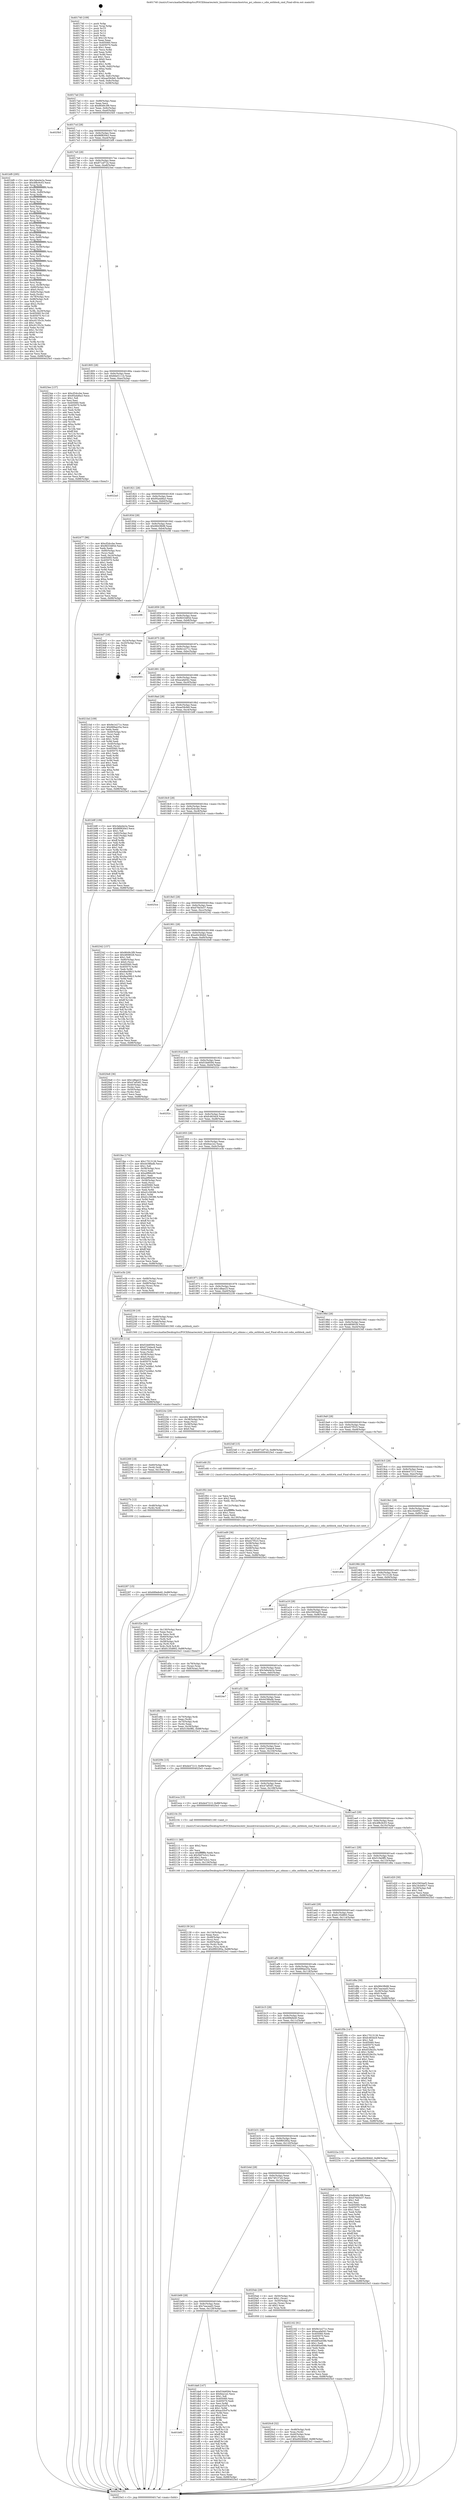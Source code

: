 digraph "0x401740" {
  label = "0x401740 (/mnt/c/Users/mathe/Desktop/tcc/POCII/binaries/extr_linuxdriversmmchostrtsx_pci_sdmmc.c_sdio_extblock_cmd_Final-ollvm.out::main(0))"
  labelloc = "t"
  node[shape=record]

  Entry [label="",width=0.3,height=0.3,shape=circle,fillcolor=black,style=filled]
  "0x4017ad" [label="{
     0x4017ad [32]\l
     | [instrs]\l
     &nbsp;&nbsp;0x4017ad \<+6\>: mov -0x88(%rbp),%eax\l
     &nbsp;&nbsp;0x4017b3 \<+2\>: mov %eax,%ecx\l
     &nbsp;&nbsp;0x4017b5 \<+6\>: sub $0x8649c3f9,%ecx\l
     &nbsp;&nbsp;0x4017bb \<+6\>: mov %eax,-0x9c(%rbp)\l
     &nbsp;&nbsp;0x4017c1 \<+6\>: mov %ecx,-0xa0(%rbp)\l
     &nbsp;&nbsp;0x4017c7 \<+6\>: je 00000000004025b5 \<main+0xe75\>\l
  }"]
  "0x4025b5" [label="{
     0x4025b5\l
  }", style=dashed]
  "0x4017cd" [label="{
     0x4017cd [28]\l
     | [instrs]\l
     &nbsp;&nbsp;0x4017cd \<+5\>: jmp 00000000004017d2 \<main+0x92\>\l
     &nbsp;&nbsp;0x4017d2 \<+6\>: mov -0x9c(%rbp),%eax\l
     &nbsp;&nbsp;0x4017d8 \<+5\>: sub $0x86f830e3,%eax\l
     &nbsp;&nbsp;0x4017dd \<+6\>: mov %eax,-0xa4(%rbp)\l
     &nbsp;&nbsp;0x4017e3 \<+6\>: je 0000000000401bf9 \<main+0x4b9\>\l
  }"]
  Exit [label="",width=0.3,height=0.3,shape=circle,fillcolor=black,style=filled,peripheries=2]
  "0x401bf9" [label="{
     0x401bf9 [295]\l
     | [instrs]\l
     &nbsp;&nbsp;0x401bf9 \<+5\>: mov $0x3abe4e2a,%eax\l
     &nbsp;&nbsp;0x401bfe \<+5\>: mov $0x4f8c9c03,%ecx\l
     &nbsp;&nbsp;0x401c03 \<+3\>: mov %rsp,%rdx\l
     &nbsp;&nbsp;0x401c06 \<+4\>: add $0xfffffffffffffff0,%rdx\l
     &nbsp;&nbsp;0x401c0a \<+3\>: mov %rdx,%rsp\l
     &nbsp;&nbsp;0x401c0d \<+4\>: mov %rdx,-0x80(%rbp)\l
     &nbsp;&nbsp;0x401c11 \<+3\>: mov %rsp,%rdx\l
     &nbsp;&nbsp;0x401c14 \<+4\>: add $0xfffffffffffffff0,%rdx\l
     &nbsp;&nbsp;0x401c18 \<+3\>: mov %rdx,%rsp\l
     &nbsp;&nbsp;0x401c1b \<+3\>: mov %rsp,%rsi\l
     &nbsp;&nbsp;0x401c1e \<+4\>: add $0xfffffffffffffff0,%rsi\l
     &nbsp;&nbsp;0x401c22 \<+3\>: mov %rsi,%rsp\l
     &nbsp;&nbsp;0x401c25 \<+4\>: mov %rsi,-0x78(%rbp)\l
     &nbsp;&nbsp;0x401c29 \<+3\>: mov %rsp,%rsi\l
     &nbsp;&nbsp;0x401c2c \<+4\>: add $0xfffffffffffffff0,%rsi\l
     &nbsp;&nbsp;0x401c30 \<+3\>: mov %rsi,%rsp\l
     &nbsp;&nbsp;0x401c33 \<+4\>: mov %rsi,-0x70(%rbp)\l
     &nbsp;&nbsp;0x401c37 \<+3\>: mov %rsp,%rsi\l
     &nbsp;&nbsp;0x401c3a \<+4\>: add $0xfffffffffffffff0,%rsi\l
     &nbsp;&nbsp;0x401c3e \<+3\>: mov %rsi,%rsp\l
     &nbsp;&nbsp;0x401c41 \<+4\>: mov %rsi,-0x68(%rbp)\l
     &nbsp;&nbsp;0x401c45 \<+3\>: mov %rsp,%rsi\l
     &nbsp;&nbsp;0x401c48 \<+4\>: add $0xfffffffffffffff0,%rsi\l
     &nbsp;&nbsp;0x401c4c \<+3\>: mov %rsi,%rsp\l
     &nbsp;&nbsp;0x401c4f \<+4\>: mov %rsi,-0x60(%rbp)\l
     &nbsp;&nbsp;0x401c53 \<+3\>: mov %rsp,%rsi\l
     &nbsp;&nbsp;0x401c56 \<+4\>: add $0xfffffffffffffff0,%rsi\l
     &nbsp;&nbsp;0x401c5a \<+3\>: mov %rsi,%rsp\l
     &nbsp;&nbsp;0x401c5d \<+4\>: mov %rsi,-0x58(%rbp)\l
     &nbsp;&nbsp;0x401c61 \<+3\>: mov %rsp,%rsi\l
     &nbsp;&nbsp;0x401c64 \<+4\>: add $0xfffffffffffffff0,%rsi\l
     &nbsp;&nbsp;0x401c68 \<+3\>: mov %rsi,%rsp\l
     &nbsp;&nbsp;0x401c6b \<+4\>: mov %rsi,-0x50(%rbp)\l
     &nbsp;&nbsp;0x401c6f \<+3\>: mov %rsp,%rsi\l
     &nbsp;&nbsp;0x401c72 \<+4\>: add $0xfffffffffffffff0,%rsi\l
     &nbsp;&nbsp;0x401c76 \<+3\>: mov %rsi,%rsp\l
     &nbsp;&nbsp;0x401c79 \<+4\>: mov %rsi,-0x48(%rbp)\l
     &nbsp;&nbsp;0x401c7d \<+3\>: mov %rsp,%rsi\l
     &nbsp;&nbsp;0x401c80 \<+4\>: add $0xfffffffffffffff0,%rsi\l
     &nbsp;&nbsp;0x401c84 \<+3\>: mov %rsi,%rsp\l
     &nbsp;&nbsp;0x401c87 \<+4\>: mov %rsi,-0x40(%rbp)\l
     &nbsp;&nbsp;0x401c8b \<+3\>: mov %rsp,%rsi\l
     &nbsp;&nbsp;0x401c8e \<+4\>: add $0xfffffffffffffff0,%rsi\l
     &nbsp;&nbsp;0x401c92 \<+3\>: mov %rsi,%rsp\l
     &nbsp;&nbsp;0x401c95 \<+4\>: mov %rsi,-0x38(%rbp)\l
     &nbsp;&nbsp;0x401c99 \<+4\>: mov -0x80(%rbp),%rsi\l
     &nbsp;&nbsp;0x401c9d \<+6\>: movl $0x0,(%rsi)\l
     &nbsp;&nbsp;0x401ca3 \<+6\>: mov -0x8c(%rbp),%edi\l
     &nbsp;&nbsp;0x401ca9 \<+2\>: mov %edi,(%rdx)\l
     &nbsp;&nbsp;0x401cab \<+4\>: mov -0x78(%rbp),%rsi\l
     &nbsp;&nbsp;0x401caf \<+7\>: mov -0x98(%rbp),%r8\l
     &nbsp;&nbsp;0x401cb6 \<+3\>: mov %r8,(%rsi)\l
     &nbsp;&nbsp;0x401cb9 \<+3\>: cmpl $0x2,(%rdx)\l
     &nbsp;&nbsp;0x401cbc \<+4\>: setne %r9b\l
     &nbsp;&nbsp;0x401cc0 \<+4\>: and $0x1,%r9b\l
     &nbsp;&nbsp;0x401cc4 \<+4\>: mov %r9b,-0x29(%rbp)\l
     &nbsp;&nbsp;0x401cc8 \<+8\>: mov 0x405060,%r10d\l
     &nbsp;&nbsp;0x401cd0 \<+8\>: mov 0x405070,%r11d\l
     &nbsp;&nbsp;0x401cd8 \<+3\>: mov %r10d,%ebx\l
     &nbsp;&nbsp;0x401cdb \<+6\>: add $0xc6135c3c,%ebx\l
     &nbsp;&nbsp;0x401ce1 \<+3\>: sub $0x1,%ebx\l
     &nbsp;&nbsp;0x401ce4 \<+6\>: sub $0xc6135c3c,%ebx\l
     &nbsp;&nbsp;0x401cea \<+4\>: imul %ebx,%r10d\l
     &nbsp;&nbsp;0x401cee \<+4\>: and $0x1,%r10d\l
     &nbsp;&nbsp;0x401cf2 \<+4\>: cmp $0x0,%r10d\l
     &nbsp;&nbsp;0x401cf6 \<+4\>: sete %r9b\l
     &nbsp;&nbsp;0x401cfa \<+4\>: cmp $0xa,%r11d\l
     &nbsp;&nbsp;0x401cfe \<+4\>: setl %r14b\l
     &nbsp;&nbsp;0x401d02 \<+3\>: mov %r9b,%r15b\l
     &nbsp;&nbsp;0x401d05 \<+3\>: and %r14b,%r15b\l
     &nbsp;&nbsp;0x401d08 \<+3\>: xor %r14b,%r9b\l
     &nbsp;&nbsp;0x401d0b \<+3\>: or %r9b,%r15b\l
     &nbsp;&nbsp;0x401d0e \<+4\>: test $0x1,%r15b\l
     &nbsp;&nbsp;0x401d12 \<+3\>: cmovne %ecx,%eax\l
     &nbsp;&nbsp;0x401d15 \<+6\>: mov %eax,-0x88(%rbp)\l
     &nbsp;&nbsp;0x401d1b \<+5\>: jmp 00000000004025e3 \<main+0xea3\>\l
  }"]
  "0x4017e9" [label="{
     0x4017e9 [28]\l
     | [instrs]\l
     &nbsp;&nbsp;0x4017e9 \<+5\>: jmp 00000000004017ee \<main+0xae\>\l
     &nbsp;&nbsp;0x4017ee \<+6\>: mov -0x9c(%rbp),%eax\l
     &nbsp;&nbsp;0x4017f4 \<+5\>: sub $0x871ef71b,%eax\l
     &nbsp;&nbsp;0x4017f9 \<+6\>: mov %eax,-0xa8(%rbp)\l
     &nbsp;&nbsp;0x4017ff \<+6\>: je 00000000004023ee \<main+0xcae\>\l
  }"]
  "0x402287" [label="{
     0x402287 [15]\l
     | [instrs]\l
     &nbsp;&nbsp;0x402287 \<+10\>: movl $0x689efe40,-0x88(%rbp)\l
     &nbsp;&nbsp;0x402291 \<+5\>: jmp 00000000004025e3 \<main+0xea3\>\l
  }"]
  "0x4023ee" [label="{
     0x4023ee [137]\l
     | [instrs]\l
     &nbsp;&nbsp;0x4023ee \<+5\>: mov $0xcf2dccbe,%eax\l
     &nbsp;&nbsp;0x4023f3 \<+5\>: mov $0x95a4d6a3,%ecx\l
     &nbsp;&nbsp;0x4023f8 \<+2\>: mov $0x1,%dl\l
     &nbsp;&nbsp;0x4023fa \<+2\>: xor %esi,%esi\l
     &nbsp;&nbsp;0x4023fc \<+7\>: mov 0x405060,%edi\l
     &nbsp;&nbsp;0x402403 \<+8\>: mov 0x405070,%r8d\l
     &nbsp;&nbsp;0x40240b \<+3\>: sub $0x1,%esi\l
     &nbsp;&nbsp;0x40240e \<+3\>: mov %edi,%r9d\l
     &nbsp;&nbsp;0x402411 \<+3\>: add %esi,%r9d\l
     &nbsp;&nbsp;0x402414 \<+4\>: imul %r9d,%edi\l
     &nbsp;&nbsp;0x402418 \<+3\>: and $0x1,%edi\l
     &nbsp;&nbsp;0x40241b \<+3\>: cmp $0x0,%edi\l
     &nbsp;&nbsp;0x40241e \<+4\>: sete %r10b\l
     &nbsp;&nbsp;0x402422 \<+4\>: cmp $0xa,%r8d\l
     &nbsp;&nbsp;0x402426 \<+4\>: setl %r11b\l
     &nbsp;&nbsp;0x40242a \<+3\>: mov %r10b,%bl\l
     &nbsp;&nbsp;0x40242d \<+3\>: xor $0xff,%bl\l
     &nbsp;&nbsp;0x402430 \<+3\>: mov %r11b,%r14b\l
     &nbsp;&nbsp;0x402433 \<+4\>: xor $0xff,%r14b\l
     &nbsp;&nbsp;0x402437 \<+3\>: xor $0x1,%dl\l
     &nbsp;&nbsp;0x40243a \<+3\>: mov %bl,%r15b\l
     &nbsp;&nbsp;0x40243d \<+4\>: and $0xff,%r15b\l
     &nbsp;&nbsp;0x402441 \<+3\>: and %dl,%r10b\l
     &nbsp;&nbsp;0x402444 \<+3\>: mov %r14b,%r12b\l
     &nbsp;&nbsp;0x402447 \<+4\>: and $0xff,%r12b\l
     &nbsp;&nbsp;0x40244b \<+3\>: and %dl,%r11b\l
     &nbsp;&nbsp;0x40244e \<+3\>: or %r10b,%r15b\l
     &nbsp;&nbsp;0x402451 \<+3\>: or %r11b,%r12b\l
     &nbsp;&nbsp;0x402454 \<+3\>: xor %r12b,%r15b\l
     &nbsp;&nbsp;0x402457 \<+3\>: or %r14b,%bl\l
     &nbsp;&nbsp;0x40245a \<+3\>: xor $0xff,%bl\l
     &nbsp;&nbsp;0x40245d \<+3\>: or $0x1,%dl\l
     &nbsp;&nbsp;0x402460 \<+2\>: and %dl,%bl\l
     &nbsp;&nbsp;0x402462 \<+3\>: or %bl,%r15b\l
     &nbsp;&nbsp;0x402465 \<+4\>: test $0x1,%r15b\l
     &nbsp;&nbsp;0x402469 \<+3\>: cmovne %ecx,%eax\l
     &nbsp;&nbsp;0x40246c \<+6\>: mov %eax,-0x88(%rbp)\l
     &nbsp;&nbsp;0x402472 \<+5\>: jmp 00000000004025e3 \<main+0xea3\>\l
  }"]
  "0x401805" [label="{
     0x401805 [28]\l
     | [instrs]\l
     &nbsp;&nbsp;0x401805 \<+5\>: jmp 000000000040180a \<main+0xca\>\l
     &nbsp;&nbsp;0x40180a \<+6\>: mov -0x9c(%rbp),%eax\l
     &nbsp;&nbsp;0x401810 \<+5\>: sub $0x8de5111b,%eax\l
     &nbsp;&nbsp;0x401815 \<+6\>: mov %eax,-0xac(%rbp)\l
     &nbsp;&nbsp;0x40181b \<+6\>: je 00000000004022a5 \<main+0xb65\>\l
  }"]
  "0x40227b" [label="{
     0x40227b [12]\l
     | [instrs]\l
     &nbsp;&nbsp;0x40227b \<+4\>: mov -0x48(%rbp),%rdi\l
     &nbsp;&nbsp;0x40227f \<+3\>: mov (%rdi),%rdi\l
     &nbsp;&nbsp;0x402282 \<+5\>: call 0000000000401030 \<free@plt\>\l
     | [calls]\l
     &nbsp;&nbsp;0x401030 \{1\} (unknown)\l
  }"]
  "0x4022a5" [label="{
     0x4022a5\l
  }", style=dashed]
  "0x401821" [label="{
     0x401821 [28]\l
     | [instrs]\l
     &nbsp;&nbsp;0x401821 \<+5\>: jmp 0000000000401826 \<main+0xe6\>\l
     &nbsp;&nbsp;0x401826 \<+6\>: mov -0x9c(%rbp),%eax\l
     &nbsp;&nbsp;0x40182c \<+5\>: sub $0x95a4d6a3,%eax\l
     &nbsp;&nbsp;0x401831 \<+6\>: mov %eax,-0xb0(%rbp)\l
     &nbsp;&nbsp;0x401837 \<+6\>: je 0000000000402477 \<main+0xd37\>\l
  }"]
  "0x402269" [label="{
     0x402269 [18]\l
     | [instrs]\l
     &nbsp;&nbsp;0x402269 \<+4\>: mov -0x60(%rbp),%rdi\l
     &nbsp;&nbsp;0x40226d \<+3\>: mov (%rdi),%rdi\l
     &nbsp;&nbsp;0x402270 \<+6\>: mov %eax,-0x138(%rbp)\l
     &nbsp;&nbsp;0x402276 \<+5\>: call 0000000000401030 \<free@plt\>\l
     | [calls]\l
     &nbsp;&nbsp;0x401030 \{1\} (unknown)\l
  }"]
  "0x402477" [label="{
     0x402477 [96]\l
     | [instrs]\l
     &nbsp;&nbsp;0x402477 \<+5\>: mov $0xcf2dccbe,%eax\l
     &nbsp;&nbsp;0x40247c \<+5\>: mov $0x9b53485d,%ecx\l
     &nbsp;&nbsp;0x402481 \<+2\>: xor %edx,%edx\l
     &nbsp;&nbsp;0x402483 \<+4\>: mov -0x80(%rbp),%rsi\l
     &nbsp;&nbsp;0x402487 \<+2\>: mov (%rsi),%edi\l
     &nbsp;&nbsp;0x402489 \<+3\>: mov %edi,-0x24(%rbp)\l
     &nbsp;&nbsp;0x40248c \<+7\>: mov 0x405060,%edi\l
     &nbsp;&nbsp;0x402493 \<+8\>: mov 0x405070,%r8d\l
     &nbsp;&nbsp;0x40249b \<+3\>: sub $0x1,%edx\l
     &nbsp;&nbsp;0x40249e \<+3\>: mov %edi,%r9d\l
     &nbsp;&nbsp;0x4024a1 \<+3\>: add %edx,%r9d\l
     &nbsp;&nbsp;0x4024a4 \<+4\>: imul %r9d,%edi\l
     &nbsp;&nbsp;0x4024a8 \<+3\>: and $0x1,%edi\l
     &nbsp;&nbsp;0x4024ab \<+3\>: cmp $0x0,%edi\l
     &nbsp;&nbsp;0x4024ae \<+4\>: sete %r10b\l
     &nbsp;&nbsp;0x4024b2 \<+4\>: cmp $0xa,%r8d\l
     &nbsp;&nbsp;0x4024b6 \<+4\>: setl %r11b\l
     &nbsp;&nbsp;0x4024ba \<+3\>: mov %r10b,%bl\l
     &nbsp;&nbsp;0x4024bd \<+3\>: and %r11b,%bl\l
     &nbsp;&nbsp;0x4024c0 \<+3\>: xor %r11b,%r10b\l
     &nbsp;&nbsp;0x4024c3 \<+3\>: or %r10b,%bl\l
     &nbsp;&nbsp;0x4024c6 \<+3\>: test $0x1,%bl\l
     &nbsp;&nbsp;0x4024c9 \<+3\>: cmovne %ecx,%eax\l
     &nbsp;&nbsp;0x4024cc \<+6\>: mov %eax,-0x88(%rbp)\l
     &nbsp;&nbsp;0x4024d2 \<+5\>: jmp 00000000004025e3 \<main+0xea3\>\l
  }"]
  "0x40183d" [label="{
     0x40183d [28]\l
     | [instrs]\l
     &nbsp;&nbsp;0x40183d \<+5\>: jmp 0000000000401842 \<main+0x102\>\l
     &nbsp;&nbsp;0x401842 \<+6\>: mov -0x9c(%rbp),%eax\l
     &nbsp;&nbsp;0x401848 \<+5\>: sub $0x9843fb98,%eax\l
     &nbsp;&nbsp;0x40184d \<+6\>: mov %eax,-0xb4(%rbp)\l
     &nbsp;&nbsp;0x401853 \<+6\>: je 0000000000402296 \<main+0xb56\>\l
  }"]
  "0x40224c" [label="{
     0x40224c [29]\l
     | [instrs]\l
     &nbsp;&nbsp;0x40224c \<+10\>: movabs $0x4030b6,%rdi\l
     &nbsp;&nbsp;0x402256 \<+4\>: mov -0x38(%rbp),%rsi\l
     &nbsp;&nbsp;0x40225a \<+2\>: mov %eax,(%rsi)\l
     &nbsp;&nbsp;0x40225c \<+4\>: mov -0x38(%rbp),%rsi\l
     &nbsp;&nbsp;0x402260 \<+2\>: mov (%rsi),%esi\l
     &nbsp;&nbsp;0x402262 \<+2\>: mov $0x0,%al\l
     &nbsp;&nbsp;0x402264 \<+5\>: call 0000000000401040 \<printf@plt\>\l
     | [calls]\l
     &nbsp;&nbsp;0x401040 \{1\} (unknown)\l
  }"]
  "0x402296" [label="{
     0x402296\l
  }", style=dashed]
  "0x401859" [label="{
     0x401859 [28]\l
     | [instrs]\l
     &nbsp;&nbsp;0x401859 \<+5\>: jmp 000000000040185e \<main+0x11e\>\l
     &nbsp;&nbsp;0x40185e \<+6\>: mov -0x9c(%rbp),%eax\l
     &nbsp;&nbsp;0x401864 \<+5\>: sub $0x9b53485d,%eax\l
     &nbsp;&nbsp;0x401869 \<+6\>: mov %eax,-0xb8(%rbp)\l
     &nbsp;&nbsp;0x40186f \<+6\>: je 00000000004024d7 \<main+0xd97\>\l
  }"]
  "0x402139" [label="{
     0x402139 [41]\l
     | [instrs]\l
     &nbsp;&nbsp;0x402139 \<+6\>: mov -0x134(%rbp),%ecx\l
     &nbsp;&nbsp;0x40213f \<+3\>: imul %eax,%ecx\l
     &nbsp;&nbsp;0x402142 \<+4\>: mov -0x48(%rbp),%rsi\l
     &nbsp;&nbsp;0x402146 \<+3\>: mov (%rsi),%rsi\l
     &nbsp;&nbsp;0x402149 \<+4\>: mov -0x40(%rbp),%rdi\l
     &nbsp;&nbsp;0x40214d \<+3\>: movslq (%rdi),%rdi\l
     &nbsp;&nbsp;0x402150 \<+3\>: mov %ecx,(%rsi,%rdi,4)\l
     &nbsp;&nbsp;0x402153 \<+10\>: movl $0x6f60285a,-0x88(%rbp)\l
     &nbsp;&nbsp;0x40215d \<+5\>: jmp 00000000004025e3 \<main+0xea3\>\l
  }"]
  "0x4024d7" [label="{
     0x4024d7 [16]\l
     | [instrs]\l
     &nbsp;&nbsp;0x4024d7 \<+3\>: mov -0x24(%rbp),%eax\l
     &nbsp;&nbsp;0x4024da \<+4\>: lea -0x20(%rbp),%rsp\l
     &nbsp;&nbsp;0x4024de \<+1\>: pop %rbx\l
     &nbsp;&nbsp;0x4024df \<+2\>: pop %r12\l
     &nbsp;&nbsp;0x4024e1 \<+2\>: pop %r14\l
     &nbsp;&nbsp;0x4024e3 \<+2\>: pop %r15\l
     &nbsp;&nbsp;0x4024e5 \<+1\>: pop %rbp\l
     &nbsp;&nbsp;0x4024e6 \<+1\>: ret\l
  }"]
  "0x401875" [label="{
     0x401875 [28]\l
     | [instrs]\l
     &nbsp;&nbsp;0x401875 \<+5\>: jmp 000000000040187a \<main+0x13a\>\l
     &nbsp;&nbsp;0x40187a \<+6\>: mov -0x9c(%rbp),%eax\l
     &nbsp;&nbsp;0x401880 \<+5\>: sub $0x9e1e271c,%eax\l
     &nbsp;&nbsp;0x401885 \<+6\>: mov %eax,-0xbc(%rbp)\l
     &nbsp;&nbsp;0x40188b \<+6\>: je 0000000000402593 \<main+0xe53\>\l
  }"]
  "0x402111" [label="{
     0x402111 [40]\l
     | [instrs]\l
     &nbsp;&nbsp;0x402111 \<+5\>: mov $0x2,%ecx\l
     &nbsp;&nbsp;0x402116 \<+1\>: cltd\l
     &nbsp;&nbsp;0x402117 \<+2\>: idiv %ecx\l
     &nbsp;&nbsp;0x402119 \<+6\>: imul $0xfffffffe,%edx,%ecx\l
     &nbsp;&nbsp;0x40211f \<+6\>: sub $0x5b07e3c2,%ecx\l
     &nbsp;&nbsp;0x402125 \<+3\>: add $0x1,%ecx\l
     &nbsp;&nbsp;0x402128 \<+6\>: add $0x5b07e3c2,%ecx\l
     &nbsp;&nbsp;0x40212e \<+6\>: mov %ecx,-0x134(%rbp)\l
     &nbsp;&nbsp;0x402134 \<+5\>: call 0000000000401160 \<next_i\>\l
     | [calls]\l
     &nbsp;&nbsp;0x401160 \{1\} (/mnt/c/Users/mathe/Desktop/tcc/POCII/binaries/extr_linuxdriversmmchostrtsx_pci_sdmmc.c_sdio_extblock_cmd_Final-ollvm.out::next_i)\l
  }"]
  "0x402593" [label="{
     0x402593\l
  }", style=dashed]
  "0x401891" [label="{
     0x401891 [28]\l
     | [instrs]\l
     &nbsp;&nbsp;0x401891 \<+5\>: jmp 0000000000401896 \<main+0x156\>\l
     &nbsp;&nbsp;0x401896 \<+6\>: mov -0x9c(%rbp),%eax\l
     &nbsp;&nbsp;0x40189c \<+5\>: sub $0xacafa042,%eax\l
     &nbsp;&nbsp;0x4018a1 \<+6\>: mov %eax,-0xc0(%rbp)\l
     &nbsp;&nbsp;0x4018a7 \<+6\>: je 00000000004021bd \<main+0xa7d\>\l
  }"]
  "0x4020c8" [label="{
     0x4020c8 [32]\l
     | [instrs]\l
     &nbsp;&nbsp;0x4020c8 \<+4\>: mov -0x48(%rbp),%rdi\l
     &nbsp;&nbsp;0x4020cc \<+3\>: mov %rax,(%rdi)\l
     &nbsp;&nbsp;0x4020cf \<+4\>: mov -0x40(%rbp),%rax\l
     &nbsp;&nbsp;0x4020d3 \<+6\>: movl $0x0,(%rax)\l
     &nbsp;&nbsp;0x4020d9 \<+10\>: movl $0xe94384b0,-0x88(%rbp)\l
     &nbsp;&nbsp;0x4020e3 \<+5\>: jmp 00000000004025e3 \<main+0xea3\>\l
  }"]
  "0x4021bd" [label="{
     0x4021bd [109]\l
     | [instrs]\l
     &nbsp;&nbsp;0x4021bd \<+5\>: mov $0x9e1e271c,%eax\l
     &nbsp;&nbsp;0x4021c2 \<+5\>: mov $0x689ae25a,%ecx\l
     &nbsp;&nbsp;0x4021c7 \<+2\>: xor %edx,%edx\l
     &nbsp;&nbsp;0x4021c9 \<+4\>: mov -0x40(%rbp),%rsi\l
     &nbsp;&nbsp;0x4021cd \<+2\>: mov (%rsi),%edi\l
     &nbsp;&nbsp;0x4021cf \<+3\>: mov %edx,%r8d\l
     &nbsp;&nbsp;0x4021d2 \<+4\>: sub $0x1,%r8d\l
     &nbsp;&nbsp;0x4021d6 \<+3\>: sub %r8d,%edi\l
     &nbsp;&nbsp;0x4021d9 \<+4\>: mov -0x40(%rbp),%rsi\l
     &nbsp;&nbsp;0x4021dd \<+2\>: mov %edi,(%rsi)\l
     &nbsp;&nbsp;0x4021df \<+7\>: mov 0x405060,%edi\l
     &nbsp;&nbsp;0x4021e6 \<+8\>: mov 0x405070,%r8d\l
     &nbsp;&nbsp;0x4021ee \<+3\>: sub $0x1,%edx\l
     &nbsp;&nbsp;0x4021f1 \<+3\>: mov %edi,%r9d\l
     &nbsp;&nbsp;0x4021f4 \<+3\>: add %edx,%r9d\l
     &nbsp;&nbsp;0x4021f7 \<+4\>: imul %r9d,%edi\l
     &nbsp;&nbsp;0x4021fb \<+3\>: and $0x1,%edi\l
     &nbsp;&nbsp;0x4021fe \<+3\>: cmp $0x0,%edi\l
     &nbsp;&nbsp;0x402201 \<+4\>: sete %r10b\l
     &nbsp;&nbsp;0x402205 \<+4\>: cmp $0xa,%r8d\l
     &nbsp;&nbsp;0x402209 \<+4\>: setl %r11b\l
     &nbsp;&nbsp;0x40220d \<+3\>: mov %r10b,%bl\l
     &nbsp;&nbsp;0x402210 \<+3\>: and %r11b,%bl\l
     &nbsp;&nbsp;0x402213 \<+3\>: xor %r11b,%r10b\l
     &nbsp;&nbsp;0x402216 \<+3\>: or %r10b,%bl\l
     &nbsp;&nbsp;0x402219 \<+3\>: test $0x1,%bl\l
     &nbsp;&nbsp;0x40221c \<+3\>: cmovne %ecx,%eax\l
     &nbsp;&nbsp;0x40221f \<+6\>: mov %eax,-0x88(%rbp)\l
     &nbsp;&nbsp;0x402225 \<+5\>: jmp 00000000004025e3 \<main+0xea3\>\l
  }"]
  "0x4018ad" [label="{
     0x4018ad [28]\l
     | [instrs]\l
     &nbsp;&nbsp;0x4018ad \<+5\>: jmp 00000000004018b2 \<main+0x172\>\l
     &nbsp;&nbsp;0x4018b2 \<+6\>: mov -0x9c(%rbp),%eax\l
     &nbsp;&nbsp;0x4018b8 \<+5\>: sub $0xae59cfe9,%eax\l
     &nbsp;&nbsp;0x4018bd \<+6\>: mov %eax,-0xc4(%rbp)\l
     &nbsp;&nbsp;0x4018c3 \<+6\>: je 0000000000401b8f \<main+0x44f\>\l
  }"]
  "0x401f2e" [label="{
     0x401f2e [45]\l
     | [instrs]\l
     &nbsp;&nbsp;0x401f2e \<+6\>: mov -0x130(%rbp),%ecx\l
     &nbsp;&nbsp;0x401f34 \<+3\>: imul %eax,%ecx\l
     &nbsp;&nbsp;0x401f37 \<+3\>: movslq %ecx,%rdi\l
     &nbsp;&nbsp;0x401f3a \<+4\>: mov -0x60(%rbp),%r8\l
     &nbsp;&nbsp;0x401f3e \<+3\>: mov (%r8),%r8\l
     &nbsp;&nbsp;0x401f41 \<+4\>: mov -0x58(%rbp),%r9\l
     &nbsp;&nbsp;0x401f45 \<+3\>: movslq (%r9),%r9\l
     &nbsp;&nbsp;0x401f48 \<+4\>: mov %rdi,(%r8,%r9,8)\l
     &nbsp;&nbsp;0x401f4c \<+10\>: movl $0x6135d893,-0x88(%rbp)\l
     &nbsp;&nbsp;0x401f56 \<+5\>: jmp 00000000004025e3 \<main+0xea3\>\l
  }"]
  "0x401b8f" [label="{
     0x401b8f [106]\l
     | [instrs]\l
     &nbsp;&nbsp;0x401b8f \<+5\>: mov $0x3abe4e2a,%eax\l
     &nbsp;&nbsp;0x401b94 \<+5\>: mov $0x86f830e3,%ecx\l
     &nbsp;&nbsp;0x401b99 \<+2\>: mov $0x1,%dl\l
     &nbsp;&nbsp;0x401b9b \<+7\>: mov -0x82(%rbp),%sil\l
     &nbsp;&nbsp;0x401ba2 \<+7\>: mov -0x81(%rbp),%dil\l
     &nbsp;&nbsp;0x401ba9 \<+3\>: mov %sil,%r8b\l
     &nbsp;&nbsp;0x401bac \<+4\>: xor $0xff,%r8b\l
     &nbsp;&nbsp;0x401bb0 \<+3\>: mov %dil,%r9b\l
     &nbsp;&nbsp;0x401bb3 \<+4\>: xor $0xff,%r9b\l
     &nbsp;&nbsp;0x401bb7 \<+3\>: xor $0x1,%dl\l
     &nbsp;&nbsp;0x401bba \<+3\>: mov %r8b,%r10b\l
     &nbsp;&nbsp;0x401bbd \<+4\>: and $0xff,%r10b\l
     &nbsp;&nbsp;0x401bc1 \<+3\>: and %dl,%sil\l
     &nbsp;&nbsp;0x401bc4 \<+3\>: mov %r9b,%r11b\l
     &nbsp;&nbsp;0x401bc7 \<+4\>: and $0xff,%r11b\l
     &nbsp;&nbsp;0x401bcb \<+3\>: and %dl,%dil\l
     &nbsp;&nbsp;0x401bce \<+3\>: or %sil,%r10b\l
     &nbsp;&nbsp;0x401bd1 \<+3\>: or %dil,%r11b\l
     &nbsp;&nbsp;0x401bd4 \<+3\>: xor %r11b,%r10b\l
     &nbsp;&nbsp;0x401bd7 \<+3\>: or %r9b,%r8b\l
     &nbsp;&nbsp;0x401bda \<+4\>: xor $0xff,%r8b\l
     &nbsp;&nbsp;0x401bde \<+3\>: or $0x1,%dl\l
     &nbsp;&nbsp;0x401be1 \<+3\>: and %dl,%r8b\l
     &nbsp;&nbsp;0x401be4 \<+3\>: or %r8b,%r10b\l
     &nbsp;&nbsp;0x401be7 \<+4\>: test $0x1,%r10b\l
     &nbsp;&nbsp;0x401beb \<+3\>: cmovne %ecx,%eax\l
     &nbsp;&nbsp;0x401bee \<+6\>: mov %eax,-0x88(%rbp)\l
     &nbsp;&nbsp;0x401bf4 \<+5\>: jmp 00000000004025e3 \<main+0xea3\>\l
  }"]
  "0x4018c9" [label="{
     0x4018c9 [28]\l
     | [instrs]\l
     &nbsp;&nbsp;0x4018c9 \<+5\>: jmp 00000000004018ce \<main+0x18e\>\l
     &nbsp;&nbsp;0x4018ce \<+6\>: mov -0x9c(%rbp),%eax\l
     &nbsp;&nbsp;0x4018d4 \<+5\>: sub $0xcf2dccbe,%eax\l
     &nbsp;&nbsp;0x4018d9 \<+6\>: mov %eax,-0xc8(%rbp)\l
     &nbsp;&nbsp;0x4018df \<+6\>: je 00000000004025ce \<main+0xe8e\>\l
  }"]
  "0x4025e3" [label="{
     0x4025e3 [5]\l
     | [instrs]\l
     &nbsp;&nbsp;0x4025e3 \<+5\>: jmp 00000000004017ad \<main+0x6d\>\l
  }"]
  "0x401740" [label="{
     0x401740 [109]\l
     | [instrs]\l
     &nbsp;&nbsp;0x401740 \<+1\>: push %rbp\l
     &nbsp;&nbsp;0x401741 \<+3\>: mov %rsp,%rbp\l
     &nbsp;&nbsp;0x401744 \<+2\>: push %r15\l
     &nbsp;&nbsp;0x401746 \<+2\>: push %r14\l
     &nbsp;&nbsp;0x401748 \<+2\>: push %r12\l
     &nbsp;&nbsp;0x40174a \<+1\>: push %rbx\l
     &nbsp;&nbsp;0x40174b \<+7\>: sub $0x120,%rsp\l
     &nbsp;&nbsp;0x401752 \<+2\>: xor %eax,%eax\l
     &nbsp;&nbsp;0x401754 \<+7\>: mov 0x405060,%ecx\l
     &nbsp;&nbsp;0x40175b \<+7\>: mov 0x405070,%edx\l
     &nbsp;&nbsp;0x401762 \<+3\>: sub $0x1,%eax\l
     &nbsp;&nbsp;0x401765 \<+3\>: mov %ecx,%r8d\l
     &nbsp;&nbsp;0x401768 \<+3\>: add %eax,%r8d\l
     &nbsp;&nbsp;0x40176b \<+4\>: imul %r8d,%ecx\l
     &nbsp;&nbsp;0x40176f \<+3\>: and $0x1,%ecx\l
     &nbsp;&nbsp;0x401772 \<+3\>: cmp $0x0,%ecx\l
     &nbsp;&nbsp;0x401775 \<+4\>: sete %r9b\l
     &nbsp;&nbsp;0x401779 \<+4\>: and $0x1,%r9b\l
     &nbsp;&nbsp;0x40177d \<+7\>: mov %r9b,-0x82(%rbp)\l
     &nbsp;&nbsp;0x401784 \<+3\>: cmp $0xa,%edx\l
     &nbsp;&nbsp;0x401787 \<+4\>: setl %r9b\l
     &nbsp;&nbsp;0x40178b \<+4\>: and $0x1,%r9b\l
     &nbsp;&nbsp;0x40178f \<+7\>: mov %r9b,-0x81(%rbp)\l
     &nbsp;&nbsp;0x401796 \<+10\>: movl $0xae59cfe9,-0x88(%rbp)\l
     &nbsp;&nbsp;0x4017a0 \<+6\>: mov %edi,-0x8c(%rbp)\l
     &nbsp;&nbsp;0x4017a6 \<+7\>: mov %rsi,-0x98(%rbp)\l
  }"]
  "0x401f02" [label="{
     0x401f02 [44]\l
     | [instrs]\l
     &nbsp;&nbsp;0x401f02 \<+2\>: xor %ecx,%ecx\l
     &nbsp;&nbsp;0x401f04 \<+5\>: mov $0x2,%edx\l
     &nbsp;&nbsp;0x401f09 \<+6\>: mov %edx,-0x12c(%rbp)\l
     &nbsp;&nbsp;0x401f0f \<+1\>: cltd\l
     &nbsp;&nbsp;0x401f10 \<+6\>: mov -0x12c(%rbp),%esi\l
     &nbsp;&nbsp;0x401f16 \<+2\>: idiv %esi\l
     &nbsp;&nbsp;0x401f18 \<+6\>: imul $0xfffffffe,%edx,%edx\l
     &nbsp;&nbsp;0x401f1e \<+3\>: sub $0x1,%ecx\l
     &nbsp;&nbsp;0x401f21 \<+2\>: sub %ecx,%edx\l
     &nbsp;&nbsp;0x401f23 \<+6\>: mov %edx,-0x130(%rbp)\l
     &nbsp;&nbsp;0x401f29 \<+5\>: call 0000000000401160 \<next_i\>\l
     | [calls]\l
     &nbsp;&nbsp;0x401160 \{1\} (/mnt/c/Users/mathe/Desktop/tcc/POCII/binaries/extr_linuxdriversmmchostrtsx_pci_sdmmc.c_sdio_extblock_cmd_Final-ollvm.out::next_i)\l
  }"]
  "0x401e58" [label="{
     0x401e58 [114]\l
     | [instrs]\l
     &nbsp;&nbsp;0x401e58 \<+5\>: mov $0xf1bb8594,%ecx\l
     &nbsp;&nbsp;0x401e5d \<+5\>: mov $0x4724dac8,%edx\l
     &nbsp;&nbsp;0x401e62 \<+4\>: mov -0x60(%rbp),%rdi\l
     &nbsp;&nbsp;0x401e66 \<+3\>: mov %rax,(%rdi)\l
     &nbsp;&nbsp;0x401e69 \<+4\>: mov -0x58(%rbp),%rax\l
     &nbsp;&nbsp;0x401e6d \<+6\>: movl $0x0,(%rax)\l
     &nbsp;&nbsp;0x401e73 \<+7\>: mov 0x405060,%esi\l
     &nbsp;&nbsp;0x401e7a \<+8\>: mov 0x405070,%r8d\l
     &nbsp;&nbsp;0x401e82 \<+3\>: mov %esi,%r9d\l
     &nbsp;&nbsp;0x401e85 \<+7\>: sub $0x37ecb8a1,%r9d\l
     &nbsp;&nbsp;0x401e8c \<+4\>: sub $0x1,%r9d\l
     &nbsp;&nbsp;0x401e90 \<+7\>: add $0x37ecb8a1,%r9d\l
     &nbsp;&nbsp;0x401e97 \<+4\>: imul %r9d,%esi\l
     &nbsp;&nbsp;0x401e9b \<+3\>: and $0x1,%esi\l
     &nbsp;&nbsp;0x401e9e \<+3\>: cmp $0x0,%esi\l
     &nbsp;&nbsp;0x401ea1 \<+4\>: sete %r10b\l
     &nbsp;&nbsp;0x401ea5 \<+4\>: cmp $0xa,%r8d\l
     &nbsp;&nbsp;0x401ea9 \<+4\>: setl %r11b\l
     &nbsp;&nbsp;0x401ead \<+3\>: mov %r10b,%bl\l
     &nbsp;&nbsp;0x401eb0 \<+3\>: and %r11b,%bl\l
     &nbsp;&nbsp;0x401eb3 \<+3\>: xor %r11b,%r10b\l
     &nbsp;&nbsp;0x401eb6 \<+3\>: or %r10b,%bl\l
     &nbsp;&nbsp;0x401eb9 \<+3\>: test $0x1,%bl\l
     &nbsp;&nbsp;0x401ebc \<+3\>: cmovne %edx,%ecx\l
     &nbsp;&nbsp;0x401ebf \<+6\>: mov %ecx,-0x88(%rbp)\l
     &nbsp;&nbsp;0x401ec5 \<+5\>: jmp 00000000004025e3 \<main+0xea3\>\l
  }"]
  "0x4025ce" [label="{
     0x4025ce\l
  }", style=dashed]
  "0x4018e5" [label="{
     0x4018e5 [28]\l
     | [instrs]\l
     &nbsp;&nbsp;0x4018e5 \<+5\>: jmp 00000000004018ea \<main+0x1aa\>\l
     &nbsp;&nbsp;0x4018ea \<+6\>: mov -0x9c(%rbp),%eax\l
     &nbsp;&nbsp;0x4018f0 \<+5\>: sub $0xd76d3e37,%eax\l
     &nbsp;&nbsp;0x4018f5 \<+6\>: mov %eax,-0xcc(%rbp)\l
     &nbsp;&nbsp;0x4018fb \<+6\>: je 0000000000402342 \<main+0xc02\>\l
  }"]
  "0x401b85" [label="{
     0x401b85\l
  }", style=dashed]
  "0x402342" [label="{
     0x402342 [157]\l
     | [instrs]\l
     &nbsp;&nbsp;0x402342 \<+5\>: mov $0x8649c3f9,%eax\l
     &nbsp;&nbsp;0x402347 \<+5\>: mov $0x4808028,%ecx\l
     &nbsp;&nbsp;0x40234c \<+2\>: mov $0x1,%dl\l
     &nbsp;&nbsp;0x40234e \<+4\>: mov -0x80(%rbp),%rsi\l
     &nbsp;&nbsp;0x402352 \<+6\>: movl $0x0,(%rsi)\l
     &nbsp;&nbsp;0x402358 \<+7\>: mov 0x405060,%edi\l
     &nbsp;&nbsp;0x40235f \<+8\>: mov 0x405070,%r8d\l
     &nbsp;&nbsp;0x402367 \<+3\>: mov %edi,%r9d\l
     &nbsp;&nbsp;0x40236a \<+7\>: sub $0x8ea58fc3,%r9d\l
     &nbsp;&nbsp;0x402371 \<+4\>: sub $0x1,%r9d\l
     &nbsp;&nbsp;0x402375 \<+7\>: add $0x8ea58fc3,%r9d\l
     &nbsp;&nbsp;0x40237c \<+4\>: imul %r9d,%edi\l
     &nbsp;&nbsp;0x402380 \<+3\>: and $0x1,%edi\l
     &nbsp;&nbsp;0x402383 \<+3\>: cmp $0x0,%edi\l
     &nbsp;&nbsp;0x402386 \<+4\>: sete %r10b\l
     &nbsp;&nbsp;0x40238a \<+4\>: cmp $0xa,%r8d\l
     &nbsp;&nbsp;0x40238e \<+4\>: setl %r11b\l
     &nbsp;&nbsp;0x402392 \<+3\>: mov %r10b,%bl\l
     &nbsp;&nbsp;0x402395 \<+3\>: xor $0xff,%bl\l
     &nbsp;&nbsp;0x402398 \<+3\>: mov %r11b,%r14b\l
     &nbsp;&nbsp;0x40239b \<+4\>: xor $0xff,%r14b\l
     &nbsp;&nbsp;0x40239f \<+3\>: xor $0x1,%dl\l
     &nbsp;&nbsp;0x4023a2 \<+3\>: mov %bl,%r15b\l
     &nbsp;&nbsp;0x4023a5 \<+4\>: and $0xff,%r15b\l
     &nbsp;&nbsp;0x4023a9 \<+3\>: and %dl,%r10b\l
     &nbsp;&nbsp;0x4023ac \<+3\>: mov %r14b,%r12b\l
     &nbsp;&nbsp;0x4023af \<+4\>: and $0xff,%r12b\l
     &nbsp;&nbsp;0x4023b3 \<+3\>: and %dl,%r11b\l
     &nbsp;&nbsp;0x4023b6 \<+3\>: or %r10b,%r15b\l
     &nbsp;&nbsp;0x4023b9 \<+3\>: or %r11b,%r12b\l
     &nbsp;&nbsp;0x4023bc \<+3\>: xor %r12b,%r15b\l
     &nbsp;&nbsp;0x4023bf \<+3\>: or %r14b,%bl\l
     &nbsp;&nbsp;0x4023c2 \<+3\>: xor $0xff,%bl\l
     &nbsp;&nbsp;0x4023c5 \<+3\>: or $0x1,%dl\l
     &nbsp;&nbsp;0x4023c8 \<+2\>: and %dl,%bl\l
     &nbsp;&nbsp;0x4023ca \<+3\>: or %bl,%r15b\l
     &nbsp;&nbsp;0x4023cd \<+4\>: test $0x1,%r15b\l
     &nbsp;&nbsp;0x4023d1 \<+3\>: cmovne %ecx,%eax\l
     &nbsp;&nbsp;0x4023d4 \<+6\>: mov %eax,-0x88(%rbp)\l
     &nbsp;&nbsp;0x4023da \<+5\>: jmp 00000000004025e3 \<main+0xea3\>\l
  }"]
  "0x401901" [label="{
     0x401901 [28]\l
     | [instrs]\l
     &nbsp;&nbsp;0x401901 \<+5\>: jmp 0000000000401906 \<main+0x1c6\>\l
     &nbsp;&nbsp;0x401906 \<+6\>: mov -0x9c(%rbp),%eax\l
     &nbsp;&nbsp;0x40190c \<+5\>: sub $0xe94384b0,%eax\l
     &nbsp;&nbsp;0x401911 \<+6\>: mov %eax,-0xd0(%rbp)\l
     &nbsp;&nbsp;0x401917 \<+6\>: je 00000000004020e8 \<main+0x9a8\>\l
  }"]
  "0x401da8" [label="{
     0x401da8 [147]\l
     | [instrs]\l
     &nbsp;&nbsp;0x401da8 \<+5\>: mov $0xf1bb8594,%eax\l
     &nbsp;&nbsp;0x401dad \<+5\>: mov $0x6ea1e2,%ecx\l
     &nbsp;&nbsp;0x401db2 \<+2\>: mov $0x1,%dl\l
     &nbsp;&nbsp;0x401db4 \<+7\>: mov 0x405060,%esi\l
     &nbsp;&nbsp;0x401dbb \<+7\>: mov 0x405070,%edi\l
     &nbsp;&nbsp;0x401dc2 \<+3\>: mov %esi,%r8d\l
     &nbsp;&nbsp;0x401dc5 \<+7\>: sub $0xac55cf7e,%r8d\l
     &nbsp;&nbsp;0x401dcc \<+4\>: sub $0x1,%r8d\l
     &nbsp;&nbsp;0x401dd0 \<+7\>: add $0xac55cf7e,%r8d\l
     &nbsp;&nbsp;0x401dd7 \<+4\>: imul %r8d,%esi\l
     &nbsp;&nbsp;0x401ddb \<+3\>: and $0x1,%esi\l
     &nbsp;&nbsp;0x401dde \<+3\>: cmp $0x0,%esi\l
     &nbsp;&nbsp;0x401de1 \<+4\>: sete %r9b\l
     &nbsp;&nbsp;0x401de5 \<+3\>: cmp $0xa,%edi\l
     &nbsp;&nbsp;0x401de8 \<+4\>: setl %r10b\l
     &nbsp;&nbsp;0x401dec \<+3\>: mov %r9b,%r11b\l
     &nbsp;&nbsp;0x401def \<+4\>: xor $0xff,%r11b\l
     &nbsp;&nbsp;0x401df3 \<+3\>: mov %r10b,%bl\l
     &nbsp;&nbsp;0x401df6 \<+3\>: xor $0xff,%bl\l
     &nbsp;&nbsp;0x401df9 \<+3\>: xor $0x1,%dl\l
     &nbsp;&nbsp;0x401dfc \<+3\>: mov %r11b,%r14b\l
     &nbsp;&nbsp;0x401dff \<+4\>: and $0xff,%r14b\l
     &nbsp;&nbsp;0x401e03 \<+3\>: and %dl,%r9b\l
     &nbsp;&nbsp;0x401e06 \<+3\>: mov %bl,%r15b\l
     &nbsp;&nbsp;0x401e09 \<+4\>: and $0xff,%r15b\l
     &nbsp;&nbsp;0x401e0d \<+3\>: and %dl,%r10b\l
     &nbsp;&nbsp;0x401e10 \<+3\>: or %r9b,%r14b\l
     &nbsp;&nbsp;0x401e13 \<+3\>: or %r10b,%r15b\l
     &nbsp;&nbsp;0x401e16 \<+3\>: xor %r15b,%r14b\l
     &nbsp;&nbsp;0x401e19 \<+3\>: or %bl,%r11b\l
     &nbsp;&nbsp;0x401e1c \<+4\>: xor $0xff,%r11b\l
     &nbsp;&nbsp;0x401e20 \<+3\>: or $0x1,%dl\l
     &nbsp;&nbsp;0x401e23 \<+3\>: and %dl,%r11b\l
     &nbsp;&nbsp;0x401e26 \<+3\>: or %r11b,%r14b\l
     &nbsp;&nbsp;0x401e29 \<+4\>: test $0x1,%r14b\l
     &nbsp;&nbsp;0x401e2d \<+3\>: cmovne %ecx,%eax\l
     &nbsp;&nbsp;0x401e30 \<+6\>: mov %eax,-0x88(%rbp)\l
     &nbsp;&nbsp;0x401e36 \<+5\>: jmp 00000000004025e3 \<main+0xea3\>\l
  }"]
  "0x4020e8" [label="{
     0x4020e8 [36]\l
     | [instrs]\l
     &nbsp;&nbsp;0x4020e8 \<+5\>: mov $0x1d8ae23,%eax\l
     &nbsp;&nbsp;0x4020ed \<+5\>: mov $0x47af54f1,%ecx\l
     &nbsp;&nbsp;0x4020f2 \<+4\>: mov -0x40(%rbp),%rdx\l
     &nbsp;&nbsp;0x4020f6 \<+2\>: mov (%rdx),%esi\l
     &nbsp;&nbsp;0x4020f8 \<+4\>: mov -0x50(%rbp),%rdx\l
     &nbsp;&nbsp;0x4020fc \<+2\>: cmp (%rdx),%esi\l
     &nbsp;&nbsp;0x4020fe \<+3\>: cmovl %ecx,%eax\l
     &nbsp;&nbsp;0x402101 \<+6\>: mov %eax,-0x88(%rbp)\l
     &nbsp;&nbsp;0x402107 \<+5\>: jmp 00000000004025e3 \<main+0xea3\>\l
  }"]
  "0x40191d" [label="{
     0x40191d [28]\l
     | [instrs]\l
     &nbsp;&nbsp;0x40191d \<+5\>: jmp 0000000000401922 \<main+0x1e2\>\l
     &nbsp;&nbsp;0x401922 \<+6\>: mov -0x9c(%rbp),%eax\l
     &nbsp;&nbsp;0x401928 \<+5\>: sub $0xf1bb8594,%eax\l
     &nbsp;&nbsp;0x40192d \<+6\>: mov %eax,-0xd4(%rbp)\l
     &nbsp;&nbsp;0x401933 \<+6\>: je 000000000040252c \<main+0xdec\>\l
  }"]
  "0x401b69" [label="{
     0x401b69 [28]\l
     | [instrs]\l
     &nbsp;&nbsp;0x401b69 \<+5\>: jmp 0000000000401b6e \<main+0x42e\>\l
     &nbsp;&nbsp;0x401b6e \<+6\>: mov -0x9c(%rbp),%eax\l
     &nbsp;&nbsp;0x401b74 \<+5\>: sub $0x7eacead3,%eax\l
     &nbsp;&nbsp;0x401b79 \<+6\>: mov %eax,-0x128(%rbp)\l
     &nbsp;&nbsp;0x401b7f \<+6\>: je 0000000000401da8 \<main+0x668\>\l
  }"]
  "0x40252c" [label="{
     0x40252c\l
  }", style=dashed]
  "0x401939" [label="{
     0x401939 [28]\l
     | [instrs]\l
     &nbsp;&nbsp;0x401939 \<+5\>: jmp 000000000040193e \<main+0x1fe\>\l
     &nbsp;&nbsp;0x40193e \<+6\>: mov -0x9c(%rbp),%eax\l
     &nbsp;&nbsp;0x401944 \<+5\>: sub $0xfc483dc9,%eax\l
     &nbsp;&nbsp;0x401949 \<+6\>: mov %eax,-0xd8(%rbp)\l
     &nbsp;&nbsp;0x40194f \<+6\>: je 0000000000401fee \<main+0x8ae\>\l
  }"]
  "0x4020ab" [label="{
     0x4020ab [29]\l
     | [instrs]\l
     &nbsp;&nbsp;0x4020ab \<+4\>: mov -0x50(%rbp),%rax\l
     &nbsp;&nbsp;0x4020af \<+6\>: movl $0x1,(%rax)\l
     &nbsp;&nbsp;0x4020b5 \<+4\>: mov -0x50(%rbp),%rax\l
     &nbsp;&nbsp;0x4020b9 \<+3\>: movslq (%rax),%rax\l
     &nbsp;&nbsp;0x4020bc \<+4\>: shl $0x2,%rax\l
     &nbsp;&nbsp;0x4020c0 \<+3\>: mov %rax,%rdi\l
     &nbsp;&nbsp;0x4020c3 \<+5\>: call 0000000000401050 \<malloc@plt\>\l
     | [calls]\l
     &nbsp;&nbsp;0x401050 \{1\} (unknown)\l
  }"]
  "0x401fee" [label="{
     0x401fee [174]\l
     | [instrs]\l
     &nbsp;&nbsp;0x401fee \<+5\>: mov $0x17013126,%eax\l
     &nbsp;&nbsp;0x401ff3 \<+5\>: mov $0x4438fadb,%ecx\l
     &nbsp;&nbsp;0x401ff8 \<+2\>: mov $0x1,%dl\l
     &nbsp;&nbsp;0x401ffa \<+4\>: mov -0x58(%rbp),%rsi\l
     &nbsp;&nbsp;0x401ffe \<+2\>: mov (%rsi),%edi\l
     &nbsp;&nbsp;0x402000 \<+6\>: sub $0xa9f66c69,%edi\l
     &nbsp;&nbsp;0x402006 \<+3\>: add $0x1,%edi\l
     &nbsp;&nbsp;0x402009 \<+6\>: add $0xa9f66c69,%edi\l
     &nbsp;&nbsp;0x40200f \<+4\>: mov -0x58(%rbp),%rsi\l
     &nbsp;&nbsp;0x402013 \<+2\>: mov %edi,(%rsi)\l
     &nbsp;&nbsp;0x402015 \<+7\>: mov 0x405060,%edi\l
     &nbsp;&nbsp;0x40201c \<+8\>: mov 0x405070,%r8d\l
     &nbsp;&nbsp;0x402024 \<+3\>: mov %edi,%r9d\l
     &nbsp;&nbsp;0x402027 \<+7\>: add $0xd1c58386,%r9d\l
     &nbsp;&nbsp;0x40202e \<+4\>: sub $0x1,%r9d\l
     &nbsp;&nbsp;0x402032 \<+7\>: sub $0xd1c58386,%r9d\l
     &nbsp;&nbsp;0x402039 \<+4\>: imul %r9d,%edi\l
     &nbsp;&nbsp;0x40203d \<+3\>: and $0x1,%edi\l
     &nbsp;&nbsp;0x402040 \<+3\>: cmp $0x0,%edi\l
     &nbsp;&nbsp;0x402043 \<+4\>: sete %r10b\l
     &nbsp;&nbsp;0x402047 \<+4\>: cmp $0xa,%r8d\l
     &nbsp;&nbsp;0x40204b \<+4\>: setl %r11b\l
     &nbsp;&nbsp;0x40204f \<+3\>: mov %r10b,%bl\l
     &nbsp;&nbsp;0x402052 \<+3\>: xor $0xff,%bl\l
     &nbsp;&nbsp;0x402055 \<+3\>: mov %r11b,%r14b\l
     &nbsp;&nbsp;0x402058 \<+4\>: xor $0xff,%r14b\l
     &nbsp;&nbsp;0x40205c \<+3\>: xor $0x0,%dl\l
     &nbsp;&nbsp;0x40205f \<+3\>: mov %bl,%r15b\l
     &nbsp;&nbsp;0x402062 \<+4\>: and $0x0,%r15b\l
     &nbsp;&nbsp;0x402066 \<+3\>: and %dl,%r10b\l
     &nbsp;&nbsp;0x402069 \<+3\>: mov %r14b,%r12b\l
     &nbsp;&nbsp;0x40206c \<+4\>: and $0x0,%r12b\l
     &nbsp;&nbsp;0x402070 \<+3\>: and %dl,%r11b\l
     &nbsp;&nbsp;0x402073 \<+3\>: or %r10b,%r15b\l
     &nbsp;&nbsp;0x402076 \<+3\>: or %r11b,%r12b\l
     &nbsp;&nbsp;0x402079 \<+3\>: xor %r12b,%r15b\l
     &nbsp;&nbsp;0x40207c \<+3\>: or %r14b,%bl\l
     &nbsp;&nbsp;0x40207f \<+3\>: xor $0xff,%bl\l
     &nbsp;&nbsp;0x402082 \<+3\>: or $0x0,%dl\l
     &nbsp;&nbsp;0x402085 \<+2\>: and %dl,%bl\l
     &nbsp;&nbsp;0x402087 \<+3\>: or %bl,%r15b\l
     &nbsp;&nbsp;0x40208a \<+4\>: test $0x1,%r15b\l
     &nbsp;&nbsp;0x40208e \<+3\>: cmovne %ecx,%eax\l
     &nbsp;&nbsp;0x402091 \<+6\>: mov %eax,-0x88(%rbp)\l
     &nbsp;&nbsp;0x402097 \<+5\>: jmp 00000000004025e3 \<main+0xea3\>\l
  }"]
  "0x401955" [label="{
     0x401955 [28]\l
     | [instrs]\l
     &nbsp;&nbsp;0x401955 \<+5\>: jmp 000000000040195a \<main+0x21a\>\l
     &nbsp;&nbsp;0x40195a \<+6\>: mov -0x9c(%rbp),%eax\l
     &nbsp;&nbsp;0x401960 \<+5\>: sub $0x6ea1e2,%eax\l
     &nbsp;&nbsp;0x401965 \<+6\>: mov %eax,-0xdc(%rbp)\l
     &nbsp;&nbsp;0x40196b \<+6\>: je 0000000000401e3b \<main+0x6fb\>\l
  }"]
  "0x401b4d" [label="{
     0x401b4d [28]\l
     | [instrs]\l
     &nbsp;&nbsp;0x401b4d \<+5\>: jmp 0000000000401b52 \<main+0x412\>\l
     &nbsp;&nbsp;0x401b52 \<+6\>: mov -0x9c(%rbp),%eax\l
     &nbsp;&nbsp;0x401b58 \<+5\>: sub $0x74f137a5,%eax\l
     &nbsp;&nbsp;0x401b5d \<+6\>: mov %eax,-0x124(%rbp)\l
     &nbsp;&nbsp;0x401b63 \<+6\>: je 00000000004020ab \<main+0x96b\>\l
  }"]
  "0x401e3b" [label="{
     0x401e3b [29]\l
     | [instrs]\l
     &nbsp;&nbsp;0x401e3b \<+4\>: mov -0x68(%rbp),%rax\l
     &nbsp;&nbsp;0x401e3f \<+6\>: movl $0x1,(%rax)\l
     &nbsp;&nbsp;0x401e45 \<+4\>: mov -0x68(%rbp),%rax\l
     &nbsp;&nbsp;0x401e49 \<+3\>: movslq (%rax),%rax\l
     &nbsp;&nbsp;0x401e4c \<+4\>: shl $0x3,%rax\l
     &nbsp;&nbsp;0x401e50 \<+3\>: mov %rax,%rdi\l
     &nbsp;&nbsp;0x401e53 \<+5\>: call 0000000000401050 \<malloc@plt\>\l
     | [calls]\l
     &nbsp;&nbsp;0x401050 \{1\} (unknown)\l
  }"]
  "0x401971" [label="{
     0x401971 [28]\l
     | [instrs]\l
     &nbsp;&nbsp;0x401971 \<+5\>: jmp 0000000000401976 \<main+0x236\>\l
     &nbsp;&nbsp;0x401976 \<+6\>: mov -0x9c(%rbp),%eax\l
     &nbsp;&nbsp;0x40197c \<+5\>: sub $0x1d8ae23,%eax\l
     &nbsp;&nbsp;0x401981 \<+6\>: mov %eax,-0xe0(%rbp)\l
     &nbsp;&nbsp;0x401987 \<+6\>: je 0000000000402239 \<main+0xaf9\>\l
  }"]
  "0x402162" [label="{
     0x402162 [91]\l
     | [instrs]\l
     &nbsp;&nbsp;0x402162 \<+5\>: mov $0x9e1e271c,%eax\l
     &nbsp;&nbsp;0x402167 \<+5\>: mov $0xacafa042,%ecx\l
     &nbsp;&nbsp;0x40216c \<+7\>: mov 0x405060,%edx\l
     &nbsp;&nbsp;0x402173 \<+7\>: mov 0x405070,%esi\l
     &nbsp;&nbsp;0x40217a \<+2\>: mov %edx,%edi\l
     &nbsp;&nbsp;0x40217c \<+6\>: add $0xb85a458b,%edi\l
     &nbsp;&nbsp;0x402182 \<+3\>: sub $0x1,%edi\l
     &nbsp;&nbsp;0x402185 \<+6\>: sub $0xb85a458b,%edi\l
     &nbsp;&nbsp;0x40218b \<+3\>: imul %edi,%edx\l
     &nbsp;&nbsp;0x40218e \<+3\>: and $0x1,%edx\l
     &nbsp;&nbsp;0x402191 \<+3\>: cmp $0x0,%edx\l
     &nbsp;&nbsp;0x402194 \<+4\>: sete %r8b\l
     &nbsp;&nbsp;0x402198 \<+3\>: cmp $0xa,%esi\l
     &nbsp;&nbsp;0x40219b \<+4\>: setl %r9b\l
     &nbsp;&nbsp;0x40219f \<+3\>: mov %r8b,%r10b\l
     &nbsp;&nbsp;0x4021a2 \<+3\>: and %r9b,%r10b\l
     &nbsp;&nbsp;0x4021a5 \<+3\>: xor %r9b,%r8b\l
     &nbsp;&nbsp;0x4021a8 \<+3\>: or %r8b,%r10b\l
     &nbsp;&nbsp;0x4021ab \<+4\>: test $0x1,%r10b\l
     &nbsp;&nbsp;0x4021af \<+3\>: cmovne %ecx,%eax\l
     &nbsp;&nbsp;0x4021b2 \<+6\>: mov %eax,-0x88(%rbp)\l
     &nbsp;&nbsp;0x4021b8 \<+5\>: jmp 00000000004025e3 \<main+0xea3\>\l
  }"]
  "0x402239" [label="{
     0x402239 [19]\l
     | [instrs]\l
     &nbsp;&nbsp;0x402239 \<+4\>: mov -0x60(%rbp),%rax\l
     &nbsp;&nbsp;0x40223d \<+3\>: mov (%rax),%rdi\l
     &nbsp;&nbsp;0x402240 \<+4\>: mov -0x48(%rbp),%rax\l
     &nbsp;&nbsp;0x402244 \<+3\>: mov (%rax),%rsi\l
     &nbsp;&nbsp;0x402247 \<+5\>: call 0000000000401560 \<sdio_extblock_cmd\>\l
     | [calls]\l
     &nbsp;&nbsp;0x401560 \{1\} (/mnt/c/Users/mathe/Desktop/tcc/POCII/binaries/extr_linuxdriversmmchostrtsx_pci_sdmmc.c_sdio_extblock_cmd_Final-ollvm.out::sdio_extblock_cmd)\l
  }"]
  "0x40198d" [label="{
     0x40198d [28]\l
     | [instrs]\l
     &nbsp;&nbsp;0x40198d \<+5\>: jmp 0000000000401992 \<main+0x252\>\l
     &nbsp;&nbsp;0x401992 \<+6\>: mov -0x9c(%rbp),%eax\l
     &nbsp;&nbsp;0x401998 \<+5\>: sub $0x4808028,%eax\l
     &nbsp;&nbsp;0x40199d \<+6\>: mov %eax,-0xe4(%rbp)\l
     &nbsp;&nbsp;0x4019a3 \<+6\>: je 00000000004023df \<main+0xc9f\>\l
  }"]
  "0x401b31" [label="{
     0x401b31 [28]\l
     | [instrs]\l
     &nbsp;&nbsp;0x401b31 \<+5\>: jmp 0000000000401b36 \<main+0x3f6\>\l
     &nbsp;&nbsp;0x401b36 \<+6\>: mov -0x9c(%rbp),%eax\l
     &nbsp;&nbsp;0x401b3c \<+5\>: sub $0x6f60285a,%eax\l
     &nbsp;&nbsp;0x401b41 \<+6\>: mov %eax,-0x120(%rbp)\l
     &nbsp;&nbsp;0x401b47 \<+6\>: je 0000000000402162 \<main+0xa22\>\l
  }"]
  "0x4023df" [label="{
     0x4023df [15]\l
     | [instrs]\l
     &nbsp;&nbsp;0x4023df \<+10\>: movl $0x871ef71b,-0x88(%rbp)\l
     &nbsp;&nbsp;0x4023e9 \<+5\>: jmp 00000000004025e3 \<main+0xea3\>\l
  }"]
  "0x4019a9" [label="{
     0x4019a9 [28]\l
     | [instrs]\l
     &nbsp;&nbsp;0x4019a9 \<+5\>: jmp 00000000004019ae \<main+0x26e\>\l
     &nbsp;&nbsp;0x4019ae \<+6\>: mov -0x9c(%rbp),%eax\l
     &nbsp;&nbsp;0x4019b4 \<+5\>: sub $0xd27f523,%eax\l
     &nbsp;&nbsp;0x4019b9 \<+6\>: mov %eax,-0xe8(%rbp)\l
     &nbsp;&nbsp;0x4019bf \<+6\>: je 0000000000401efd \<main+0x7bd\>\l
  }"]
  "0x4022b9" [label="{
     0x4022b9 [137]\l
     | [instrs]\l
     &nbsp;&nbsp;0x4022b9 \<+5\>: mov $0x8649c3f9,%eax\l
     &nbsp;&nbsp;0x4022be \<+5\>: mov $0xd76d3e37,%ecx\l
     &nbsp;&nbsp;0x4022c3 \<+2\>: mov $0x1,%dl\l
     &nbsp;&nbsp;0x4022c5 \<+2\>: xor %esi,%esi\l
     &nbsp;&nbsp;0x4022c7 \<+7\>: mov 0x405060,%edi\l
     &nbsp;&nbsp;0x4022ce \<+8\>: mov 0x405070,%r8d\l
     &nbsp;&nbsp;0x4022d6 \<+3\>: sub $0x1,%esi\l
     &nbsp;&nbsp;0x4022d9 \<+3\>: mov %edi,%r9d\l
     &nbsp;&nbsp;0x4022dc \<+3\>: add %esi,%r9d\l
     &nbsp;&nbsp;0x4022df \<+4\>: imul %r9d,%edi\l
     &nbsp;&nbsp;0x4022e3 \<+3\>: and $0x1,%edi\l
     &nbsp;&nbsp;0x4022e6 \<+3\>: cmp $0x0,%edi\l
     &nbsp;&nbsp;0x4022e9 \<+4\>: sete %r10b\l
     &nbsp;&nbsp;0x4022ed \<+4\>: cmp $0xa,%r8d\l
     &nbsp;&nbsp;0x4022f1 \<+4\>: setl %r11b\l
     &nbsp;&nbsp;0x4022f5 \<+3\>: mov %r10b,%bl\l
     &nbsp;&nbsp;0x4022f8 \<+3\>: xor $0xff,%bl\l
     &nbsp;&nbsp;0x4022fb \<+3\>: mov %r11b,%r14b\l
     &nbsp;&nbsp;0x4022fe \<+4\>: xor $0xff,%r14b\l
     &nbsp;&nbsp;0x402302 \<+3\>: xor $0x0,%dl\l
     &nbsp;&nbsp;0x402305 \<+3\>: mov %bl,%r15b\l
     &nbsp;&nbsp;0x402308 \<+4\>: and $0x0,%r15b\l
     &nbsp;&nbsp;0x40230c \<+3\>: and %dl,%r10b\l
     &nbsp;&nbsp;0x40230f \<+3\>: mov %r14b,%r12b\l
     &nbsp;&nbsp;0x402312 \<+4\>: and $0x0,%r12b\l
     &nbsp;&nbsp;0x402316 \<+3\>: and %dl,%r11b\l
     &nbsp;&nbsp;0x402319 \<+3\>: or %r10b,%r15b\l
     &nbsp;&nbsp;0x40231c \<+3\>: or %r11b,%r12b\l
     &nbsp;&nbsp;0x40231f \<+3\>: xor %r12b,%r15b\l
     &nbsp;&nbsp;0x402322 \<+3\>: or %r14b,%bl\l
     &nbsp;&nbsp;0x402325 \<+3\>: xor $0xff,%bl\l
     &nbsp;&nbsp;0x402328 \<+3\>: or $0x0,%dl\l
     &nbsp;&nbsp;0x40232b \<+2\>: and %dl,%bl\l
     &nbsp;&nbsp;0x40232d \<+3\>: or %bl,%r15b\l
     &nbsp;&nbsp;0x402330 \<+4\>: test $0x1,%r15b\l
     &nbsp;&nbsp;0x402334 \<+3\>: cmovne %ecx,%eax\l
     &nbsp;&nbsp;0x402337 \<+6\>: mov %eax,-0x88(%rbp)\l
     &nbsp;&nbsp;0x40233d \<+5\>: jmp 00000000004025e3 \<main+0xea3\>\l
  }"]
  "0x401efd" [label="{
     0x401efd [5]\l
     | [instrs]\l
     &nbsp;&nbsp;0x401efd \<+5\>: call 0000000000401160 \<next_i\>\l
     | [calls]\l
     &nbsp;&nbsp;0x401160 \{1\} (/mnt/c/Users/mathe/Desktop/tcc/POCII/binaries/extr_linuxdriversmmchostrtsx_pci_sdmmc.c_sdio_extblock_cmd_Final-ollvm.out::next_i)\l
  }"]
  "0x4019c5" [label="{
     0x4019c5 [28]\l
     | [instrs]\l
     &nbsp;&nbsp;0x4019c5 \<+5\>: jmp 00000000004019ca \<main+0x28a\>\l
     &nbsp;&nbsp;0x4019ca \<+6\>: mov -0x9c(%rbp),%eax\l
     &nbsp;&nbsp;0x4019d0 \<+5\>: sub $0xde47213,%eax\l
     &nbsp;&nbsp;0x4019d5 \<+6\>: mov %eax,-0xec(%rbp)\l
     &nbsp;&nbsp;0x4019db \<+6\>: je 0000000000401ed9 \<main+0x799\>\l
  }"]
  "0x401b15" [label="{
     0x401b15 [28]\l
     | [instrs]\l
     &nbsp;&nbsp;0x401b15 \<+5\>: jmp 0000000000401b1a \<main+0x3da\>\l
     &nbsp;&nbsp;0x401b1a \<+6\>: mov -0x9c(%rbp),%eax\l
     &nbsp;&nbsp;0x401b20 \<+5\>: sub $0x689efe40,%eax\l
     &nbsp;&nbsp;0x401b25 \<+6\>: mov %eax,-0x11c(%rbp)\l
     &nbsp;&nbsp;0x401b2b \<+6\>: je 00000000004022b9 \<main+0xb79\>\l
  }"]
  "0x401ed9" [label="{
     0x401ed9 [36]\l
     | [instrs]\l
     &nbsp;&nbsp;0x401ed9 \<+5\>: mov $0x74f137a5,%eax\l
     &nbsp;&nbsp;0x401ede \<+5\>: mov $0xd27f523,%ecx\l
     &nbsp;&nbsp;0x401ee3 \<+4\>: mov -0x58(%rbp),%rdx\l
     &nbsp;&nbsp;0x401ee7 \<+2\>: mov (%rdx),%esi\l
     &nbsp;&nbsp;0x401ee9 \<+4\>: mov -0x68(%rbp),%rdx\l
     &nbsp;&nbsp;0x401eed \<+2\>: cmp (%rdx),%esi\l
     &nbsp;&nbsp;0x401eef \<+3\>: cmovl %ecx,%eax\l
     &nbsp;&nbsp;0x401ef2 \<+6\>: mov %eax,-0x88(%rbp)\l
     &nbsp;&nbsp;0x401ef8 \<+5\>: jmp 00000000004025e3 \<main+0xea3\>\l
  }"]
  "0x4019e1" [label="{
     0x4019e1 [28]\l
     | [instrs]\l
     &nbsp;&nbsp;0x4019e1 \<+5\>: jmp 00000000004019e6 \<main+0x2a6\>\l
     &nbsp;&nbsp;0x4019e6 \<+6\>: mov -0x9c(%rbp),%eax\l
     &nbsp;&nbsp;0x4019ec \<+5\>: sub $0x16cb95c7,%eax\l
     &nbsp;&nbsp;0x4019f1 \<+6\>: mov %eax,-0xf0(%rbp)\l
     &nbsp;&nbsp;0x4019f7 \<+6\>: je 0000000000401d3e \<main+0x5fe\>\l
  }"]
  "0x40222a" [label="{
     0x40222a [15]\l
     | [instrs]\l
     &nbsp;&nbsp;0x40222a \<+10\>: movl $0xe94384b0,-0x88(%rbp)\l
     &nbsp;&nbsp;0x402234 \<+5\>: jmp 00000000004025e3 \<main+0xea3\>\l
  }"]
  "0x401d3e" [label="{
     0x401d3e\l
  }", style=dashed]
  "0x4019fd" [label="{
     0x4019fd [28]\l
     | [instrs]\l
     &nbsp;&nbsp;0x4019fd \<+5\>: jmp 0000000000401a02 \<main+0x2c2\>\l
     &nbsp;&nbsp;0x401a02 \<+6\>: mov -0x9c(%rbp),%eax\l
     &nbsp;&nbsp;0x401a08 \<+5\>: sub $0x17013126,%eax\l
     &nbsp;&nbsp;0x401a0d \<+6\>: mov %eax,-0xf4(%rbp)\l
     &nbsp;&nbsp;0x401a13 \<+6\>: je 0000000000402569 \<main+0xe29\>\l
  }"]
  "0x401af9" [label="{
     0x401af9 [28]\l
     | [instrs]\l
     &nbsp;&nbsp;0x401af9 \<+5\>: jmp 0000000000401afe \<main+0x3be\>\l
     &nbsp;&nbsp;0x401afe \<+6\>: mov -0x9c(%rbp),%eax\l
     &nbsp;&nbsp;0x401b04 \<+5\>: sub $0x689ae25a,%eax\l
     &nbsp;&nbsp;0x401b09 \<+6\>: mov %eax,-0x118(%rbp)\l
     &nbsp;&nbsp;0x401b0f \<+6\>: je 000000000040222a \<main+0xaea\>\l
  }"]
  "0x402569" [label="{
     0x402569\l
  }", style=dashed]
  "0x401a19" [label="{
     0x401a19 [28]\l
     | [instrs]\l
     &nbsp;&nbsp;0x401a19 \<+5\>: jmp 0000000000401a1e \<main+0x2de\>\l
     &nbsp;&nbsp;0x401a1e \<+6\>: mov -0x9c(%rbp),%eax\l
     &nbsp;&nbsp;0x401a24 \<+5\>: sub $0x25654ef3,%eax\l
     &nbsp;&nbsp;0x401a29 \<+6\>: mov %eax,-0xf8(%rbp)\l
     &nbsp;&nbsp;0x401a2f \<+6\>: je 0000000000401d5c \<main+0x61c\>\l
  }"]
  "0x401f5b" [label="{
     0x401f5b [147]\l
     | [instrs]\l
     &nbsp;&nbsp;0x401f5b \<+5\>: mov $0x17013126,%eax\l
     &nbsp;&nbsp;0x401f60 \<+5\>: mov $0xfc483dc9,%ecx\l
     &nbsp;&nbsp;0x401f65 \<+2\>: mov $0x1,%dl\l
     &nbsp;&nbsp;0x401f67 \<+7\>: mov 0x405060,%esi\l
     &nbsp;&nbsp;0x401f6e \<+7\>: mov 0x405070,%edi\l
     &nbsp;&nbsp;0x401f75 \<+3\>: mov %esi,%r8d\l
     &nbsp;&nbsp;0x401f78 \<+7\>: sub $0x452fe25c,%r8d\l
     &nbsp;&nbsp;0x401f7f \<+4\>: sub $0x1,%r8d\l
     &nbsp;&nbsp;0x401f83 \<+7\>: add $0x452fe25c,%r8d\l
     &nbsp;&nbsp;0x401f8a \<+4\>: imul %r8d,%esi\l
     &nbsp;&nbsp;0x401f8e \<+3\>: and $0x1,%esi\l
     &nbsp;&nbsp;0x401f91 \<+3\>: cmp $0x0,%esi\l
     &nbsp;&nbsp;0x401f94 \<+4\>: sete %r9b\l
     &nbsp;&nbsp;0x401f98 \<+3\>: cmp $0xa,%edi\l
     &nbsp;&nbsp;0x401f9b \<+4\>: setl %r10b\l
     &nbsp;&nbsp;0x401f9f \<+3\>: mov %r9b,%r11b\l
     &nbsp;&nbsp;0x401fa2 \<+4\>: xor $0xff,%r11b\l
     &nbsp;&nbsp;0x401fa6 \<+3\>: mov %r10b,%bl\l
     &nbsp;&nbsp;0x401fa9 \<+3\>: xor $0xff,%bl\l
     &nbsp;&nbsp;0x401fac \<+3\>: xor $0x1,%dl\l
     &nbsp;&nbsp;0x401faf \<+3\>: mov %r11b,%r14b\l
     &nbsp;&nbsp;0x401fb2 \<+4\>: and $0xff,%r14b\l
     &nbsp;&nbsp;0x401fb6 \<+3\>: and %dl,%r9b\l
     &nbsp;&nbsp;0x401fb9 \<+3\>: mov %bl,%r15b\l
     &nbsp;&nbsp;0x401fbc \<+4\>: and $0xff,%r15b\l
     &nbsp;&nbsp;0x401fc0 \<+3\>: and %dl,%r10b\l
     &nbsp;&nbsp;0x401fc3 \<+3\>: or %r9b,%r14b\l
     &nbsp;&nbsp;0x401fc6 \<+3\>: or %r10b,%r15b\l
     &nbsp;&nbsp;0x401fc9 \<+3\>: xor %r15b,%r14b\l
     &nbsp;&nbsp;0x401fcc \<+3\>: or %bl,%r11b\l
     &nbsp;&nbsp;0x401fcf \<+4\>: xor $0xff,%r11b\l
     &nbsp;&nbsp;0x401fd3 \<+3\>: or $0x1,%dl\l
     &nbsp;&nbsp;0x401fd6 \<+3\>: and %dl,%r11b\l
     &nbsp;&nbsp;0x401fd9 \<+3\>: or %r11b,%r14b\l
     &nbsp;&nbsp;0x401fdc \<+4\>: test $0x1,%r14b\l
     &nbsp;&nbsp;0x401fe0 \<+3\>: cmovne %ecx,%eax\l
     &nbsp;&nbsp;0x401fe3 \<+6\>: mov %eax,-0x88(%rbp)\l
     &nbsp;&nbsp;0x401fe9 \<+5\>: jmp 00000000004025e3 \<main+0xea3\>\l
  }"]
  "0x401d5c" [label="{
     0x401d5c [16]\l
     | [instrs]\l
     &nbsp;&nbsp;0x401d5c \<+4\>: mov -0x78(%rbp),%rax\l
     &nbsp;&nbsp;0x401d60 \<+3\>: mov (%rax),%rax\l
     &nbsp;&nbsp;0x401d63 \<+4\>: mov 0x8(%rax),%rdi\l
     &nbsp;&nbsp;0x401d67 \<+5\>: call 0000000000401060 \<atoi@plt\>\l
     | [calls]\l
     &nbsp;&nbsp;0x401060 \{1\} (unknown)\l
  }"]
  "0x401a35" [label="{
     0x401a35 [28]\l
     | [instrs]\l
     &nbsp;&nbsp;0x401a35 \<+5\>: jmp 0000000000401a3a \<main+0x2fa\>\l
     &nbsp;&nbsp;0x401a3a \<+6\>: mov -0x9c(%rbp),%eax\l
     &nbsp;&nbsp;0x401a40 \<+5\>: sub $0x3abe4e2a,%eax\l
     &nbsp;&nbsp;0x401a45 \<+6\>: mov %eax,-0xfc(%rbp)\l
     &nbsp;&nbsp;0x401a4b \<+6\>: je 00000000004024e7 \<main+0xda7\>\l
  }"]
  "0x401add" [label="{
     0x401add [28]\l
     | [instrs]\l
     &nbsp;&nbsp;0x401add \<+5\>: jmp 0000000000401ae2 \<main+0x3a2\>\l
     &nbsp;&nbsp;0x401ae2 \<+6\>: mov -0x9c(%rbp),%eax\l
     &nbsp;&nbsp;0x401ae8 \<+5\>: sub $0x6135d893,%eax\l
     &nbsp;&nbsp;0x401aed \<+6\>: mov %eax,-0x114(%rbp)\l
     &nbsp;&nbsp;0x401af3 \<+6\>: je 0000000000401f5b \<main+0x81b\>\l
  }"]
  "0x4024e7" [label="{
     0x4024e7\l
  }", style=dashed]
  "0x401a51" [label="{
     0x401a51 [28]\l
     | [instrs]\l
     &nbsp;&nbsp;0x401a51 \<+5\>: jmp 0000000000401a56 \<main+0x316\>\l
     &nbsp;&nbsp;0x401a56 \<+6\>: mov -0x9c(%rbp),%eax\l
     &nbsp;&nbsp;0x401a5c \<+5\>: sub $0x4438fadb,%eax\l
     &nbsp;&nbsp;0x401a61 \<+6\>: mov %eax,-0x100(%rbp)\l
     &nbsp;&nbsp;0x401a67 \<+6\>: je 000000000040209c \<main+0x95c\>\l
  }"]
  "0x401d8a" [label="{
     0x401d8a [30]\l
     | [instrs]\l
     &nbsp;&nbsp;0x401d8a \<+5\>: mov $0x9843fb98,%eax\l
     &nbsp;&nbsp;0x401d8f \<+5\>: mov $0x7eacead3,%ecx\l
     &nbsp;&nbsp;0x401d94 \<+3\>: mov -0x28(%rbp),%edx\l
     &nbsp;&nbsp;0x401d97 \<+3\>: cmp $0x0,%edx\l
     &nbsp;&nbsp;0x401d9a \<+3\>: cmove %ecx,%eax\l
     &nbsp;&nbsp;0x401d9d \<+6\>: mov %eax,-0x88(%rbp)\l
     &nbsp;&nbsp;0x401da3 \<+5\>: jmp 00000000004025e3 \<main+0xea3\>\l
  }"]
  "0x40209c" [label="{
     0x40209c [15]\l
     | [instrs]\l
     &nbsp;&nbsp;0x40209c \<+10\>: movl $0xde47213,-0x88(%rbp)\l
     &nbsp;&nbsp;0x4020a6 \<+5\>: jmp 00000000004025e3 \<main+0xea3\>\l
  }"]
  "0x401a6d" [label="{
     0x401a6d [28]\l
     | [instrs]\l
     &nbsp;&nbsp;0x401a6d \<+5\>: jmp 0000000000401a72 \<main+0x332\>\l
     &nbsp;&nbsp;0x401a72 \<+6\>: mov -0x9c(%rbp),%eax\l
     &nbsp;&nbsp;0x401a78 \<+5\>: sub $0x4724dac8,%eax\l
     &nbsp;&nbsp;0x401a7d \<+6\>: mov %eax,-0x104(%rbp)\l
     &nbsp;&nbsp;0x401a83 \<+6\>: je 0000000000401eca \<main+0x78a\>\l
  }"]
  "0x401d6c" [label="{
     0x401d6c [30]\l
     | [instrs]\l
     &nbsp;&nbsp;0x401d6c \<+4\>: mov -0x70(%rbp),%rdi\l
     &nbsp;&nbsp;0x401d70 \<+2\>: mov %eax,(%rdi)\l
     &nbsp;&nbsp;0x401d72 \<+4\>: mov -0x70(%rbp),%rdi\l
     &nbsp;&nbsp;0x401d76 \<+2\>: mov (%rdi),%eax\l
     &nbsp;&nbsp;0x401d78 \<+3\>: mov %eax,-0x28(%rbp)\l
     &nbsp;&nbsp;0x401d7b \<+10\>: movl $0x519e0ff2,-0x88(%rbp)\l
     &nbsp;&nbsp;0x401d85 \<+5\>: jmp 00000000004025e3 \<main+0xea3\>\l
  }"]
  "0x401eca" [label="{
     0x401eca [15]\l
     | [instrs]\l
     &nbsp;&nbsp;0x401eca \<+10\>: movl $0xde47213,-0x88(%rbp)\l
     &nbsp;&nbsp;0x401ed4 \<+5\>: jmp 00000000004025e3 \<main+0xea3\>\l
  }"]
  "0x401a89" [label="{
     0x401a89 [28]\l
     | [instrs]\l
     &nbsp;&nbsp;0x401a89 \<+5\>: jmp 0000000000401a8e \<main+0x34e\>\l
     &nbsp;&nbsp;0x401a8e \<+6\>: mov -0x9c(%rbp),%eax\l
     &nbsp;&nbsp;0x401a94 \<+5\>: sub $0x47af54f1,%eax\l
     &nbsp;&nbsp;0x401a99 \<+6\>: mov %eax,-0x108(%rbp)\l
     &nbsp;&nbsp;0x401a9f \<+6\>: je 000000000040210c \<main+0x9cc\>\l
  }"]
  "0x401ac1" [label="{
     0x401ac1 [28]\l
     | [instrs]\l
     &nbsp;&nbsp;0x401ac1 \<+5\>: jmp 0000000000401ac6 \<main+0x386\>\l
     &nbsp;&nbsp;0x401ac6 \<+6\>: mov -0x9c(%rbp),%eax\l
     &nbsp;&nbsp;0x401acc \<+5\>: sub $0x519e0ff2,%eax\l
     &nbsp;&nbsp;0x401ad1 \<+6\>: mov %eax,-0x110(%rbp)\l
     &nbsp;&nbsp;0x401ad7 \<+6\>: je 0000000000401d8a \<main+0x64a\>\l
  }"]
  "0x40210c" [label="{
     0x40210c [5]\l
     | [instrs]\l
     &nbsp;&nbsp;0x40210c \<+5\>: call 0000000000401160 \<next_i\>\l
     | [calls]\l
     &nbsp;&nbsp;0x401160 \{1\} (/mnt/c/Users/mathe/Desktop/tcc/POCII/binaries/extr_linuxdriversmmchostrtsx_pci_sdmmc.c_sdio_extblock_cmd_Final-ollvm.out::next_i)\l
  }"]
  "0x401aa5" [label="{
     0x401aa5 [28]\l
     | [instrs]\l
     &nbsp;&nbsp;0x401aa5 \<+5\>: jmp 0000000000401aaa \<main+0x36a\>\l
     &nbsp;&nbsp;0x401aaa \<+6\>: mov -0x9c(%rbp),%eax\l
     &nbsp;&nbsp;0x401ab0 \<+5\>: sub $0x4f8c9c03,%eax\l
     &nbsp;&nbsp;0x401ab5 \<+6\>: mov %eax,-0x10c(%rbp)\l
     &nbsp;&nbsp;0x401abb \<+6\>: je 0000000000401d20 \<main+0x5e0\>\l
  }"]
  "0x401d20" [label="{
     0x401d20 [30]\l
     | [instrs]\l
     &nbsp;&nbsp;0x401d20 \<+5\>: mov $0x25654ef3,%eax\l
     &nbsp;&nbsp;0x401d25 \<+5\>: mov $0x16cb95c7,%ecx\l
     &nbsp;&nbsp;0x401d2a \<+3\>: mov -0x29(%rbp),%dl\l
     &nbsp;&nbsp;0x401d2d \<+3\>: test $0x1,%dl\l
     &nbsp;&nbsp;0x401d30 \<+3\>: cmovne %ecx,%eax\l
     &nbsp;&nbsp;0x401d33 \<+6\>: mov %eax,-0x88(%rbp)\l
     &nbsp;&nbsp;0x401d39 \<+5\>: jmp 00000000004025e3 \<main+0xea3\>\l
  }"]
  Entry -> "0x401740" [label=" 1"]
  "0x4017ad" -> "0x4025b5" [label=" 0"]
  "0x4017ad" -> "0x4017cd" [label=" 28"]
  "0x4024d7" -> Exit [label=" 1"]
  "0x4017cd" -> "0x401bf9" [label=" 1"]
  "0x4017cd" -> "0x4017e9" [label=" 27"]
  "0x402477" -> "0x4025e3" [label=" 1"]
  "0x4017e9" -> "0x4023ee" [label=" 1"]
  "0x4017e9" -> "0x401805" [label=" 26"]
  "0x4023ee" -> "0x4025e3" [label=" 1"]
  "0x401805" -> "0x4022a5" [label=" 0"]
  "0x401805" -> "0x401821" [label=" 26"]
  "0x4023df" -> "0x4025e3" [label=" 1"]
  "0x401821" -> "0x402477" [label=" 1"]
  "0x401821" -> "0x40183d" [label=" 25"]
  "0x402342" -> "0x4025e3" [label=" 1"]
  "0x40183d" -> "0x402296" [label=" 0"]
  "0x40183d" -> "0x401859" [label=" 25"]
  "0x4022b9" -> "0x4025e3" [label=" 1"]
  "0x401859" -> "0x4024d7" [label=" 1"]
  "0x401859" -> "0x401875" [label=" 24"]
  "0x402287" -> "0x4025e3" [label=" 1"]
  "0x401875" -> "0x402593" [label=" 0"]
  "0x401875" -> "0x401891" [label=" 24"]
  "0x40227b" -> "0x402287" [label=" 1"]
  "0x401891" -> "0x4021bd" [label=" 1"]
  "0x401891" -> "0x4018ad" [label=" 23"]
  "0x402269" -> "0x40227b" [label=" 1"]
  "0x4018ad" -> "0x401b8f" [label=" 1"]
  "0x4018ad" -> "0x4018c9" [label=" 22"]
  "0x401b8f" -> "0x4025e3" [label=" 1"]
  "0x401740" -> "0x4017ad" [label=" 1"]
  "0x4025e3" -> "0x4017ad" [label=" 27"]
  "0x40224c" -> "0x402269" [label=" 1"]
  "0x401bf9" -> "0x4025e3" [label=" 1"]
  "0x402239" -> "0x40224c" [label=" 1"]
  "0x4018c9" -> "0x4025ce" [label=" 0"]
  "0x4018c9" -> "0x4018e5" [label=" 22"]
  "0x40222a" -> "0x4025e3" [label=" 1"]
  "0x4018e5" -> "0x402342" [label=" 1"]
  "0x4018e5" -> "0x401901" [label=" 21"]
  "0x4021bd" -> "0x4025e3" [label=" 1"]
  "0x401901" -> "0x4020e8" [label=" 2"]
  "0x401901" -> "0x40191d" [label=" 19"]
  "0x402162" -> "0x4025e3" [label=" 1"]
  "0x40191d" -> "0x40252c" [label=" 0"]
  "0x40191d" -> "0x401939" [label=" 19"]
  "0x402111" -> "0x402139" [label=" 1"]
  "0x401939" -> "0x401fee" [label=" 1"]
  "0x401939" -> "0x401955" [label=" 18"]
  "0x40210c" -> "0x402111" [label=" 1"]
  "0x401955" -> "0x401e3b" [label=" 1"]
  "0x401955" -> "0x401971" [label=" 17"]
  "0x4020c8" -> "0x4025e3" [label=" 1"]
  "0x401971" -> "0x402239" [label=" 1"]
  "0x401971" -> "0x40198d" [label=" 16"]
  "0x4020ab" -> "0x4020c8" [label=" 1"]
  "0x40198d" -> "0x4023df" [label=" 1"]
  "0x40198d" -> "0x4019a9" [label=" 15"]
  "0x401fee" -> "0x4025e3" [label=" 1"]
  "0x4019a9" -> "0x401efd" [label=" 1"]
  "0x4019a9" -> "0x4019c5" [label=" 14"]
  "0x401f5b" -> "0x4025e3" [label=" 1"]
  "0x4019c5" -> "0x401ed9" [label=" 2"]
  "0x4019c5" -> "0x4019e1" [label=" 12"]
  "0x401f02" -> "0x401f2e" [label=" 1"]
  "0x4019e1" -> "0x401d3e" [label=" 0"]
  "0x4019e1" -> "0x4019fd" [label=" 12"]
  "0x401efd" -> "0x401f02" [label=" 1"]
  "0x4019fd" -> "0x402569" [label=" 0"]
  "0x4019fd" -> "0x401a19" [label=" 12"]
  "0x401eca" -> "0x4025e3" [label=" 1"]
  "0x401a19" -> "0x401d5c" [label=" 1"]
  "0x401a19" -> "0x401a35" [label=" 11"]
  "0x401e58" -> "0x4025e3" [label=" 1"]
  "0x401a35" -> "0x4024e7" [label=" 0"]
  "0x401a35" -> "0x401a51" [label=" 11"]
  "0x401da8" -> "0x4025e3" [label=" 1"]
  "0x401a51" -> "0x40209c" [label=" 1"]
  "0x401a51" -> "0x401a6d" [label=" 10"]
  "0x401b69" -> "0x401b85" [label=" 0"]
  "0x401a6d" -> "0x401eca" [label=" 1"]
  "0x401a6d" -> "0x401a89" [label=" 9"]
  "0x402139" -> "0x4025e3" [label=" 1"]
  "0x401a89" -> "0x40210c" [label=" 1"]
  "0x401a89" -> "0x401aa5" [label=" 8"]
  "0x401b4d" -> "0x401b69" [label=" 1"]
  "0x401aa5" -> "0x401d20" [label=" 1"]
  "0x401aa5" -> "0x401ac1" [label=" 7"]
  "0x401d20" -> "0x4025e3" [label=" 1"]
  "0x401d5c" -> "0x401d6c" [label=" 1"]
  "0x401d6c" -> "0x4025e3" [label=" 1"]
  "0x401b69" -> "0x401da8" [label=" 1"]
  "0x401ac1" -> "0x401d8a" [label=" 1"]
  "0x401ac1" -> "0x401add" [label=" 6"]
  "0x401d8a" -> "0x4025e3" [label=" 1"]
  "0x401e3b" -> "0x401e58" [label=" 1"]
  "0x401add" -> "0x401f5b" [label=" 1"]
  "0x401add" -> "0x401af9" [label=" 5"]
  "0x401ed9" -> "0x4025e3" [label=" 2"]
  "0x401af9" -> "0x40222a" [label=" 1"]
  "0x401af9" -> "0x401b15" [label=" 4"]
  "0x401f2e" -> "0x4025e3" [label=" 1"]
  "0x401b15" -> "0x4022b9" [label=" 1"]
  "0x401b15" -> "0x401b31" [label=" 3"]
  "0x40209c" -> "0x4025e3" [label=" 1"]
  "0x401b31" -> "0x402162" [label=" 1"]
  "0x401b31" -> "0x401b4d" [label=" 2"]
  "0x4020e8" -> "0x4025e3" [label=" 2"]
  "0x401b4d" -> "0x4020ab" [label=" 1"]
}
